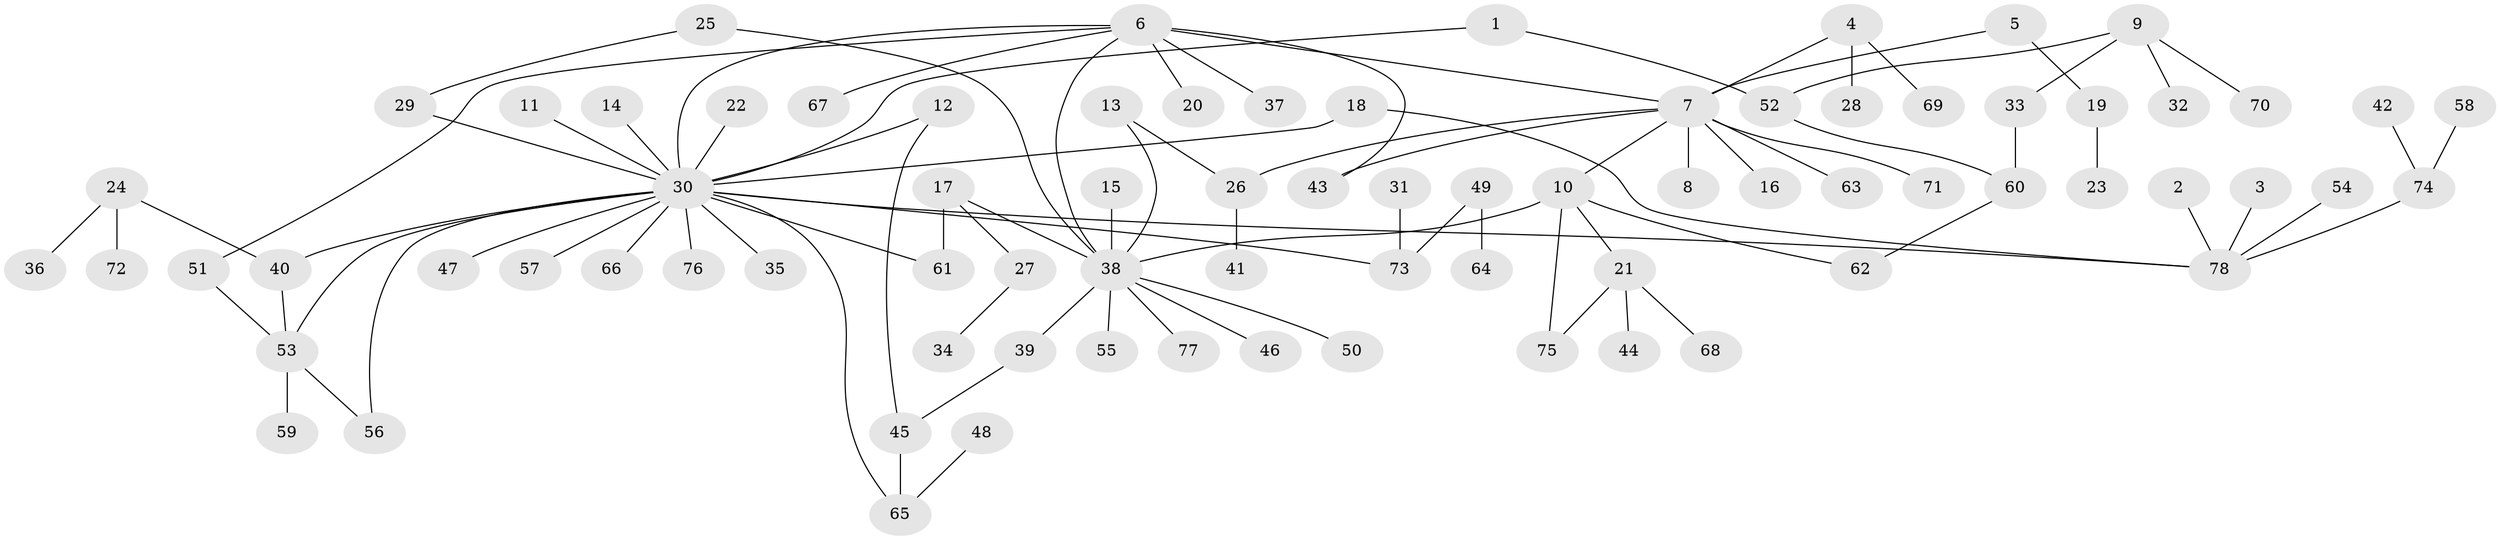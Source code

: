 // original degree distribution, {7: 0.00909090909090909, 3: 0.07272727272727272, 4: 0.08181818181818182, 21: 0.00909090909090909, 2: 0.22727272727272727, 1: 0.5454545454545454, 9: 0.00909090909090909, 11: 0.00909090909090909, 5: 0.01818181818181818, 12: 0.00909090909090909, 6: 0.00909090909090909}
// Generated by graph-tools (version 1.1) at 2025/36/03/04/25 23:36:42]
// undirected, 78 vertices, 91 edges
graph export_dot {
  node [color=gray90,style=filled];
  1;
  2;
  3;
  4;
  5;
  6;
  7;
  8;
  9;
  10;
  11;
  12;
  13;
  14;
  15;
  16;
  17;
  18;
  19;
  20;
  21;
  22;
  23;
  24;
  25;
  26;
  27;
  28;
  29;
  30;
  31;
  32;
  33;
  34;
  35;
  36;
  37;
  38;
  39;
  40;
  41;
  42;
  43;
  44;
  45;
  46;
  47;
  48;
  49;
  50;
  51;
  52;
  53;
  54;
  55;
  56;
  57;
  58;
  59;
  60;
  61;
  62;
  63;
  64;
  65;
  66;
  67;
  68;
  69;
  70;
  71;
  72;
  73;
  74;
  75;
  76;
  77;
  78;
  1 -- 30 [weight=1.0];
  1 -- 52 [weight=1.0];
  2 -- 78 [weight=1.0];
  3 -- 78 [weight=1.0];
  4 -- 7 [weight=1.0];
  4 -- 28 [weight=1.0];
  4 -- 69 [weight=1.0];
  5 -- 7 [weight=1.0];
  5 -- 19 [weight=1.0];
  6 -- 7 [weight=1.0];
  6 -- 20 [weight=1.0];
  6 -- 30 [weight=1.0];
  6 -- 37 [weight=1.0];
  6 -- 38 [weight=1.0];
  6 -- 43 [weight=1.0];
  6 -- 51 [weight=1.0];
  6 -- 67 [weight=1.0];
  7 -- 8 [weight=1.0];
  7 -- 10 [weight=1.0];
  7 -- 16 [weight=1.0];
  7 -- 26 [weight=1.0];
  7 -- 43 [weight=1.0];
  7 -- 63 [weight=1.0];
  7 -- 71 [weight=1.0];
  9 -- 32 [weight=1.0];
  9 -- 33 [weight=1.0];
  9 -- 52 [weight=1.0];
  9 -- 70 [weight=1.0];
  10 -- 21 [weight=1.0];
  10 -- 38 [weight=1.0];
  10 -- 62 [weight=1.0];
  10 -- 75 [weight=1.0];
  11 -- 30 [weight=1.0];
  12 -- 30 [weight=1.0];
  12 -- 45 [weight=1.0];
  13 -- 26 [weight=1.0];
  13 -- 38 [weight=1.0];
  14 -- 30 [weight=1.0];
  15 -- 38 [weight=1.0];
  17 -- 27 [weight=1.0];
  17 -- 38 [weight=1.0];
  17 -- 61 [weight=1.0];
  18 -- 30 [weight=1.0];
  18 -- 78 [weight=1.0];
  19 -- 23 [weight=1.0];
  21 -- 44 [weight=1.0];
  21 -- 68 [weight=1.0];
  21 -- 75 [weight=1.0];
  22 -- 30 [weight=1.0];
  24 -- 36 [weight=1.0];
  24 -- 40 [weight=1.0];
  24 -- 72 [weight=1.0];
  25 -- 29 [weight=1.0];
  25 -- 38 [weight=1.0];
  26 -- 41 [weight=1.0];
  27 -- 34 [weight=1.0];
  29 -- 30 [weight=1.0];
  30 -- 35 [weight=1.0];
  30 -- 40 [weight=1.0];
  30 -- 47 [weight=1.0];
  30 -- 53 [weight=1.0];
  30 -- 56 [weight=1.0];
  30 -- 57 [weight=1.0];
  30 -- 61 [weight=1.0];
  30 -- 65 [weight=1.0];
  30 -- 66 [weight=1.0];
  30 -- 73 [weight=1.0];
  30 -- 76 [weight=1.0];
  30 -- 78 [weight=1.0];
  31 -- 73 [weight=1.0];
  33 -- 60 [weight=1.0];
  38 -- 39 [weight=1.0];
  38 -- 46 [weight=1.0];
  38 -- 50 [weight=1.0];
  38 -- 55 [weight=1.0];
  38 -- 77 [weight=1.0];
  39 -- 45 [weight=1.0];
  40 -- 53 [weight=1.0];
  42 -- 74 [weight=1.0];
  45 -- 65 [weight=1.0];
  48 -- 65 [weight=1.0];
  49 -- 64 [weight=1.0];
  49 -- 73 [weight=1.0];
  51 -- 53 [weight=1.0];
  52 -- 60 [weight=1.0];
  53 -- 56 [weight=1.0];
  53 -- 59 [weight=1.0];
  54 -- 78 [weight=1.0];
  58 -- 74 [weight=1.0];
  60 -- 62 [weight=1.0];
  74 -- 78 [weight=1.0];
}
